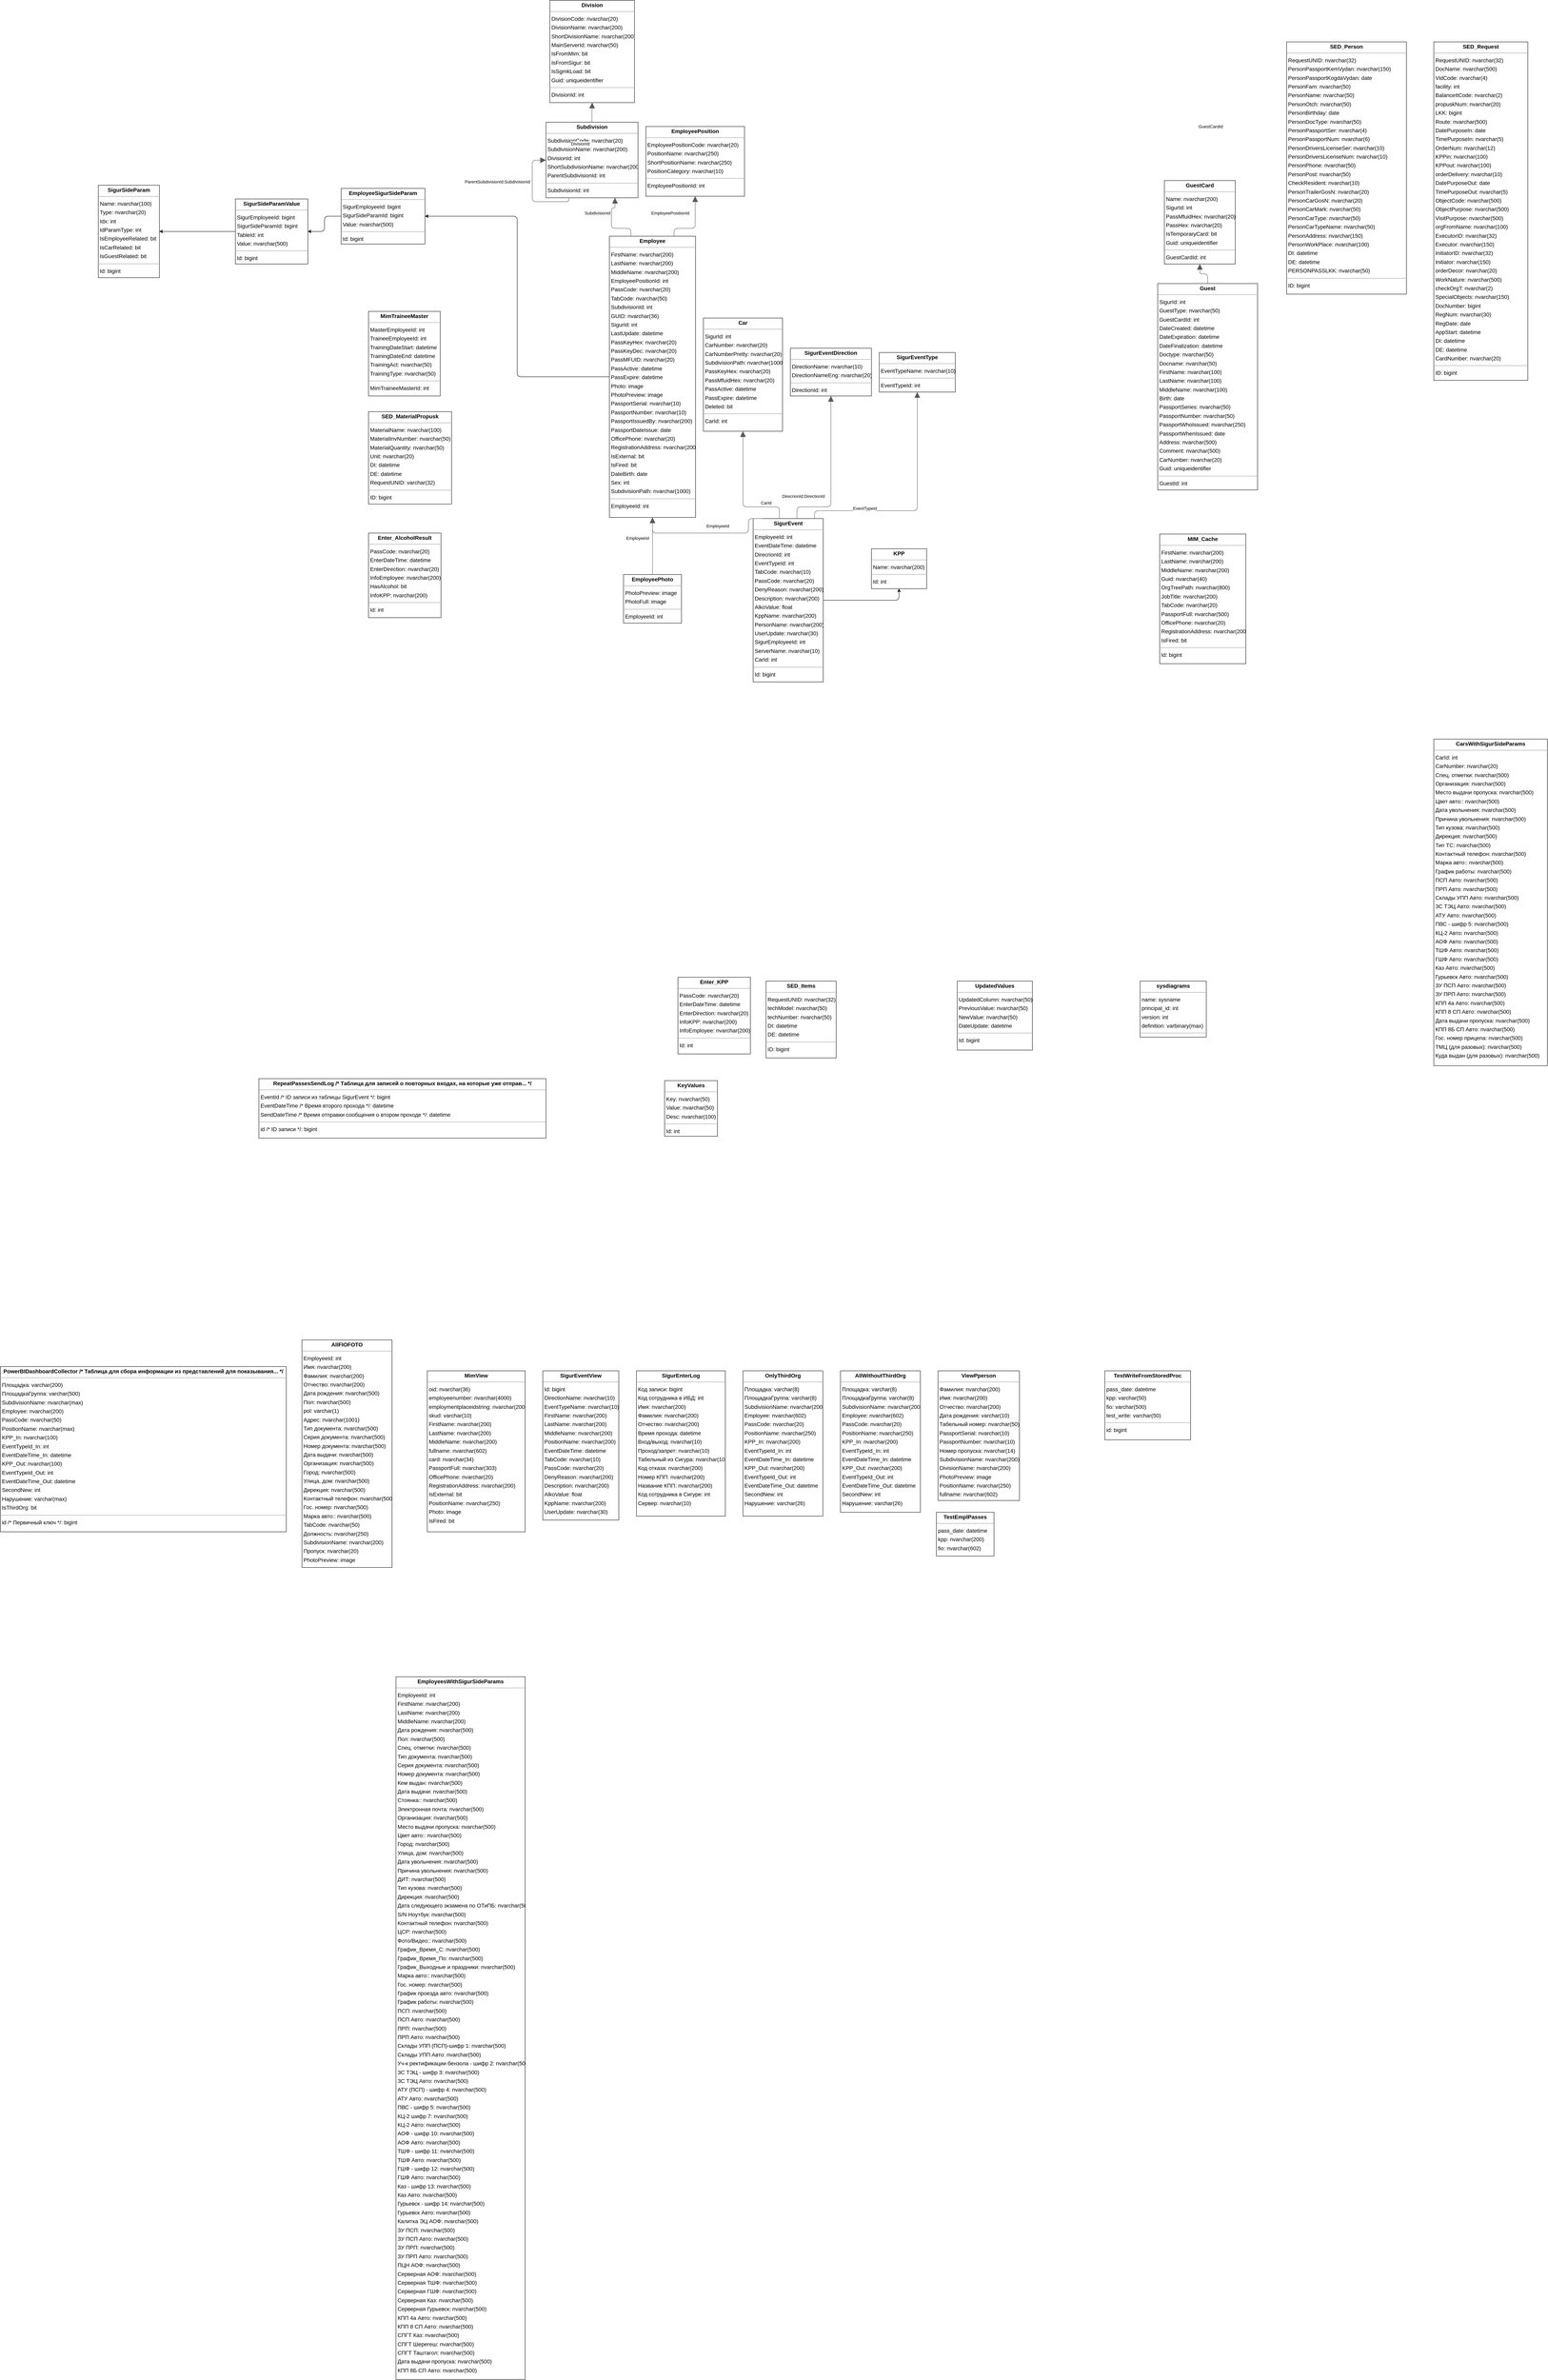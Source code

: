 <mxfile version="21.1.4" type="github">
  <diagram id="3V1YfAVSIty73IVgS_lY" name="Страница 1">
    <mxGraphModel dx="3180" dy="2306" grid="1" gridSize="10" guides="1" tooltips="1" connect="1" arrows="1" fold="1" page="0" pageScale="1" pageWidth="827" pageHeight="1169" background="none" math="0" shadow="0">
      <root>
        <mxCell id="0" />
        <mxCell id="1" parent="0" />
        <mxCell id="node16" value="&lt;p style=&quot;margin:0px;margin-top:4px;text-align:center;&quot;&gt;&lt;b&gt;AllFIOFOTO&lt;/b&gt;&lt;/p&gt;&lt;hr size=&quot;1&quot;/&gt;&lt;p style=&quot;margin:0 0 0 4px;line-height:1.6;&quot;&gt; EmployeeId: int&lt;br/&gt; Имя: nvarchar(200)&lt;br/&gt; Фамилия: nvarchar(200)&lt;br/&gt; Отчество: nvarchar(200)&lt;br/&gt; Дата рождения: nvarchar(500)&lt;br/&gt; Пол: nvarchar(500)&lt;br/&gt; pol: varchar(1)&lt;br/&gt; Адрес: nvarchar(1001)&lt;br/&gt; Тип документа: nvarchar(500)&lt;br/&gt; Серия документа: nvarchar(500)&lt;br/&gt; Номер документа: nvarchar(500)&lt;br/&gt; Дата выдачи: nvarchar(500)&lt;br/&gt; Организация: nvarchar(500)&lt;br/&gt; Город: nvarchar(500)&lt;br/&gt; Улица, дом: nvarchar(500)&lt;br/&gt; Дирекция: nvarchar(500)&lt;br/&gt; Контактный телефон: nvarchar(500)&lt;br/&gt; Гос. номер: nvarchar(500)&lt;br/&gt; Марка авто:: nvarchar(500)&lt;br/&gt; TabCode: nvarchar(50)&lt;br/&gt; Должность: nvarchar(250)&lt;br/&gt; SubdivisionName: nvarchar(200)&lt;br/&gt; Пропуск: nvarchar(20)&lt;br/&gt; PhotoPreview: image&lt;/p&gt;" style="verticalAlign=top;align=left;overflow=fill;fontSize=14;fontFamily=Helvetica;html=1;rounded=0;shadow=0;comic=0;labelBackgroundColor=none;strokeWidth=1;" parent="1" vertex="1">
          <mxGeometry x="-360" y="2440" width="230" height="581" as="geometry" />
        </mxCell>
        <mxCell id="node32" value="&lt;p style=&quot;margin:0px;margin-top:4px;text-align:center;&quot;&gt;&lt;b&gt;AllWithoutThirdOrg&lt;/b&gt;&lt;/p&gt;&lt;hr size=&quot;1&quot;/&gt;&lt;p style=&quot;margin:0 0 0 4px;line-height:1.6;&quot;&gt; Площадка: varchar(8)&lt;br/&gt; ПлощадкаГруппа: varchar(8)&lt;br/&gt; SubdivisionName: nvarchar(200)&lt;br/&gt; Employee: nvarchar(602)&lt;br/&gt; PassCode: nvarchar(20)&lt;br/&gt; PositionName: nvarchar(250)&lt;br/&gt; KPP_In: nvarchar(200)&lt;br/&gt; EventTypeId_In: int&lt;br/&gt; EventDateTime_In: datetime&lt;br/&gt; KPP_Out: nvarchar(200)&lt;br/&gt; EventTypeId_Out: int&lt;br/&gt; EventDateTime_Out: datetime&lt;br/&gt; SecondNew: int&lt;br/&gt; Нарушение: varchar(26)&lt;/p&gt;" style="verticalAlign=top;align=left;overflow=fill;fontSize=14;fontFamily=Helvetica;html=1;rounded=0;shadow=0;comic=0;labelBackgroundColor=none;strokeWidth=1;" parent="1" vertex="1">
          <mxGeometry x="1015" y="2519" width="204" height="361" as="geometry" />
        </mxCell>
        <mxCell id="node19" value="&lt;p style=&quot;margin:0px;margin-top:4px;text-align:center;&quot;&gt;&lt;b&gt;Car&lt;/b&gt;&lt;/p&gt;&lt;hr size=&quot;1&quot;/&gt;&lt;p style=&quot;margin:0 0 0 4px;line-height:1.6;&quot;&gt; SigurId: int&lt;br/&gt; CarNumber: nvarchar(20)&lt;br/&gt; CarNumberPretty: nvarchar(20)&lt;br/&gt; SubdivisionPath: nvarchar(1000)&lt;br/&gt; PassKeyHex: nvarchar(20)&lt;br/&gt; PassMfuidHex: nvarchar(20)&lt;br/&gt; PassActive: datetime&lt;br/&gt; PassExpire: datetime&lt;br/&gt; Deleted: bit&lt;/p&gt;&lt;hr size=&quot;1&quot;/&gt;&lt;p style=&quot;margin:0 0 0 4px;line-height:1.6;&quot;&gt; CarId: int&lt;/p&gt;" style="verticalAlign=top;align=left;overflow=fill;fontSize=14;fontFamily=Helvetica;html=1;rounded=0;shadow=0;comic=0;labelBackgroundColor=none;strokeWidth=1;" parent="1" vertex="1">
          <mxGeometry x="665" y="-169" width="202" height="289" as="geometry" />
        </mxCell>
        <mxCell id="node15" value="&lt;p style=&quot;margin:0px;margin-top:4px;text-align:center;&quot;&gt;&lt;b&gt;CarsWithSigurSideParams&lt;/b&gt;&lt;/p&gt;&lt;hr size=&quot;1&quot;/&gt;&lt;p style=&quot;margin:0 0 0 4px;line-height:1.6;&quot;&gt; CarId: int&lt;br/&gt; CarNumber: nvarchar(20)&lt;br/&gt; Спец. отметки: nvarchar(500)&lt;br/&gt; Организация: nvarchar(500)&lt;br/&gt; Место выдачи пропуска: nvarchar(500)&lt;br/&gt; Цвет авто:: nvarchar(500)&lt;br/&gt; Дата увольнения: nvarchar(500)&lt;br/&gt; Причина увольнения: nvarchar(500)&lt;br/&gt; Тип кузова: nvarchar(500)&lt;br/&gt; Дирекция: nvarchar(500)&lt;br/&gt; Тип ТС: nvarchar(500)&lt;br/&gt; Контактный телефон: nvarchar(500)&lt;br/&gt; Марка авто:: nvarchar(500)&lt;br/&gt; График работы: nvarchar(500)&lt;br/&gt; ПСП Авто: nvarchar(500)&lt;br/&gt; ПРП Авто: nvarchar(500)&lt;br/&gt; Склады УПП Авто: nvarchar(500)&lt;br/&gt; ЗС ТЭЦ Авто: nvarchar(500)&lt;br/&gt; АТУ Авто: nvarchar(500)&lt;br/&gt; ПВС - шифр 5: nvarchar(500)&lt;br/&gt; КЦ-2 Авто: nvarchar(500)&lt;br/&gt; АОФ Авто: nvarchar(500)&lt;br/&gt; ТШФ Авто: nvarchar(500)&lt;br/&gt; ГШФ Авто: nvarchar(500)&lt;br/&gt; Каз Авто: nvarchar(500)&lt;br/&gt; Гурьевск Авто: nvarchar(500)&lt;br/&gt; ЗУ ПСП Авто: nvarchar(500)&lt;br/&gt; ЗУ ПРП Авто: nvarchar(500)&lt;br/&gt; КПП 4а Авто: nvarchar(500)&lt;br/&gt; КПП 8 СП Авто: nvarchar(500)&lt;br/&gt; Дата выдачи пропуска: nvarchar(500)&lt;br/&gt; КПП 8Б СП Авто: nvarchar(500)&lt;br/&gt; Гос. номер прицепа: nvarchar(500)&lt;br/&gt; ТМЦ (для разовых): nvarchar(500)&lt;br/&gt; Куда выдан (для разовых): nvarchar(500)&lt;/p&gt;" style="verticalAlign=top;align=left;overflow=fill;fontSize=14;fontFamily=Helvetica;html=1;rounded=0;shadow=0;comic=0;labelBackgroundColor=none;strokeWidth=1;" parent="1" vertex="1">
          <mxGeometry x="2530" y="906" width="290" height="834" as="geometry" />
        </mxCell>
        <mxCell id="node13" value="&lt;p style=&quot;margin:0px;margin-top:4px;text-align:center;&quot;&gt;&lt;b&gt;Division&lt;/b&gt;&lt;/p&gt;&lt;hr size=&quot;1&quot;/&gt;&lt;p style=&quot;margin:0 0 0 4px;line-height:1.6;&quot;&gt; DivisionCode: nvarchar(20)&lt;br/&gt; DivisionName: nvarchar(200)&lt;br/&gt; ShortDivisionName: nvarchar(200)&lt;br/&gt; MainServerId: nvarchar(50)&lt;br/&gt; IsFromMim: bit&lt;br/&gt; IsFromSigur: bit&lt;br/&gt; IsSgmkLoad: bit&lt;br/&gt; Guid: uniqueidentifier&lt;/p&gt;&lt;hr size=&quot;1&quot;/&gt;&lt;p style=&quot;margin:0 0 0 4px;line-height:1.6;&quot;&gt; DivisionId: int&lt;/p&gt;" style="verticalAlign=top;align=left;overflow=fill;fontSize=14;fontFamily=Helvetica;html=1;rounded=0;shadow=0;comic=0;labelBackgroundColor=none;strokeWidth=1;" parent="1" vertex="1">
          <mxGeometry x="273" y="-980" width="216" height="261" as="geometry" />
        </mxCell>
        <mxCell id="cWEJfIrk-wbByWxWi2YJ-11" style="edgeStyle=orthogonalEdgeStyle;rounded=1;orthogonalLoop=1;jettySize=auto;html=1;exitX=0;exitY=0.5;exitDx=0;exitDy=0;entryX=1;entryY=0.5;entryDx=0;entryDy=0;" edge="1" parent="1" source="node37" target="node12">
          <mxGeometry relative="1" as="geometry" />
        </mxCell>
        <mxCell id="node37" value="&lt;p style=&quot;margin:0px;margin-top:4px;text-align:center;&quot;&gt;&lt;b&gt;Employee&lt;/b&gt;&lt;/p&gt;&lt;hr size=&quot;1&quot;/&gt;&lt;p style=&quot;margin:0 0 0 4px;line-height:1.6;&quot;&gt; FirstName: nvarchar(200)&lt;br/&gt; LastName: nvarchar(200)&lt;br/&gt; MiddleName: nvarchar(200)&lt;br/&gt; EmployeePositionId: int&lt;br/&gt; PassCode: nvarchar(20)&lt;br/&gt; TabCode: nvarchar(50)&lt;br/&gt; SubdivisionId: int&lt;br/&gt; GUID: nvarchar(36)&lt;br/&gt; SigurId: int&lt;br/&gt; LastUpdate: datetime&lt;br/&gt; PassKeyHex: nvarchar(20)&lt;br/&gt; PassKeyDec: nvarchar(20)&lt;br/&gt; PassMFUID: nvarchar(20)&lt;br/&gt; PassActive: datetime&lt;br/&gt; PassExpire: datetime&lt;br/&gt; Photo: image&lt;br/&gt; PhotoPreview: image&lt;br/&gt; PassportSerial: nvarchar(10)&lt;br/&gt; PassportNumber: nvarchar(10)&lt;br/&gt; PassportIssuedBy: nvarchar(200)&lt;br/&gt; PassportDateIssue: date&lt;br/&gt; OfficePhone: nvarchar(20)&lt;br/&gt; RegistrationAddress: nvarchar(200)&lt;br/&gt; IsExternal: bit&lt;br/&gt; IsFired: bit&lt;br/&gt; DateBirth: date&lt;br/&gt; Sex: int&lt;br/&gt; SubdivisionPath: nvarchar(1000)&lt;/p&gt;&lt;hr size=&quot;1&quot;/&gt;&lt;p style=&quot;margin:0 0 0 4px;line-height:1.6;&quot;&gt; EmployeeId: int&lt;/p&gt;" style="verticalAlign=top;align=left;overflow=fill;fontSize=14;fontFamily=Helvetica;html=1;rounded=0;shadow=0;comic=0;labelBackgroundColor=none;strokeWidth=1;" parent="1" vertex="1">
          <mxGeometry x="425" y="-378" width="220" height="718" as="geometry" />
        </mxCell>
        <mxCell id="node23" value="&lt;p style=&quot;margin:0px;margin-top:4px;text-align:center;&quot;&gt;&lt;b&gt;EmployeePhoto&lt;/b&gt;&lt;/p&gt;&lt;hr size=&quot;1&quot;/&gt;&lt;p style=&quot;margin:0 0 0 4px;line-height:1.6;&quot;&gt; PhotoPreview: image&lt;br/&gt; PhotoFull: image&lt;/p&gt;&lt;hr size=&quot;1&quot;/&gt;&lt;p style=&quot;margin:0 0 0 4px;line-height:1.6;&quot;&gt; EmployeeId: int&lt;/p&gt;" style="verticalAlign=top;align=left;overflow=fill;fontSize=14;fontFamily=Helvetica;html=1;rounded=0;shadow=0;comic=0;labelBackgroundColor=none;strokeWidth=1;" parent="1" vertex="1">
          <mxGeometry x="461" y="486" width="148" height="124" as="geometry" />
        </mxCell>
        <mxCell id="node10" value="&lt;p style=&quot;margin:0px;margin-top:4px;text-align:center;&quot;&gt;&lt;b&gt;EmployeePosition&lt;/b&gt;&lt;/p&gt;&lt;hr size=&quot;1&quot;/&gt;&lt;p style=&quot;margin:0 0 0 4px;line-height:1.6;&quot;&gt; EmployeePositionCode: nvarchar(20)&lt;br/&gt; PositionName: nvarchar(250)&lt;br/&gt; ShortPositionName: nvarchar(250)&lt;br/&gt; PositionCategory: nvarchar(10)&lt;/p&gt;&lt;hr size=&quot;1&quot;/&gt;&lt;p style=&quot;margin:0 0 0 4px;line-height:1.6;&quot;&gt; EmployeePositionId: int&lt;/p&gt;" style="verticalAlign=top;align=left;overflow=fill;fontSize=14;fontFamily=Helvetica;html=1;rounded=0;shadow=0;comic=0;labelBackgroundColor=none;strokeWidth=1;" parent="1" vertex="1">
          <mxGeometry x="518" y="-658" width="252" height="178" as="geometry" />
        </mxCell>
        <mxCell id="cWEJfIrk-wbByWxWi2YJ-12" style="edgeStyle=orthogonalEdgeStyle;rounded=1;orthogonalLoop=1;jettySize=auto;html=1;exitX=0;exitY=0.5;exitDx=0;exitDy=0;entryX=1;entryY=0.5;entryDx=0;entryDy=0;" edge="1" parent="1" source="node12" target="node33">
          <mxGeometry relative="1" as="geometry" />
        </mxCell>
        <mxCell id="node12" value="&lt;p style=&quot;margin:0px;margin-top:4px;text-align:center;&quot;&gt;&lt;b&gt;EmployeeSigurSideParam&lt;/b&gt;&lt;/p&gt;&lt;hr size=&quot;1&quot;/&gt;&lt;p style=&quot;margin:0 0 0 4px;line-height:1.6;&quot;&gt; SigurEmployeeId: bigint&lt;br/&gt; SigurSideParamId: bigint&lt;br/&gt; Value: nvarchar(500)&lt;/p&gt;&lt;hr size=&quot;1&quot;/&gt;&lt;p style=&quot;margin:0 0 0 4px;line-height:1.6;&quot;&gt; Id: bigint&lt;/p&gt;" style="verticalAlign=top;align=left;overflow=fill;fontSize=14;fontFamily=Helvetica;html=1;rounded=0;shadow=0;comic=0;labelBackgroundColor=none;strokeWidth=1;" parent="1" vertex="1">
          <mxGeometry x="-260" y="-500" width="214" height="142" as="geometry" />
        </mxCell>
        <mxCell id="node5" value="&lt;p style=&quot;margin:0px;margin-top:4px;text-align:center;&quot;&gt;&lt;b&gt;EmployeesWithSigurSideParams&lt;/b&gt;&lt;/p&gt;&lt;hr size=&quot;1&quot;/&gt;&lt;p style=&quot;margin:0 0 0 4px;line-height:1.6;&quot;&gt; EmployeeId: int&lt;br/&gt; FirstName: nvarchar(200)&lt;br/&gt; LastName: nvarchar(200)&lt;br/&gt; MiddleName: nvarchar(200)&lt;br/&gt; Дата рождения: nvarchar(500)&lt;br/&gt; Пол: nvarchar(500)&lt;br/&gt; Спец. отметки: nvarchar(500)&lt;br/&gt; Тип документа: nvarchar(500)&lt;br/&gt; Серия документа: nvarchar(500)&lt;br/&gt; Номер документа: nvarchar(500)&lt;br/&gt; Кем выдан: nvarchar(500)&lt;br/&gt; Дата выдачи: nvarchar(500)&lt;br/&gt; Стоянка:: nvarchar(500)&lt;br/&gt; Электронная почта: nvarchar(500)&lt;br/&gt; Организация: nvarchar(500)&lt;br/&gt; Место выдачи пропуска: nvarchar(500)&lt;br/&gt; Цвет авто:: nvarchar(500)&lt;br/&gt; Город: nvarchar(500)&lt;br/&gt; Улица, дом: nvarchar(500)&lt;br/&gt; Дата увольнения: nvarchar(500)&lt;br/&gt; Причина увольнения: nvarchar(500)&lt;br/&gt; ДИТ: nvarchar(500)&lt;br/&gt; Тип кузова: nvarchar(500)&lt;br/&gt; Дирекция: nvarchar(500)&lt;br/&gt; Дата следующего экзамена по ОТиПБ: nvarchar(500)&lt;br/&gt; S/N Ноутбук: nvarchar(500)&lt;br/&gt; Контактный телефон: nvarchar(500)&lt;br/&gt; ЦСР: nvarchar(500)&lt;br/&gt; Фото/Видео:: nvarchar(500)&lt;br/&gt; График_Время_С: nvarchar(500)&lt;br/&gt; График_Время_По: nvarchar(500)&lt;br/&gt; График_Выходные и праздники: nvarchar(500)&lt;br/&gt; Марка авто:: nvarchar(500)&lt;br/&gt; Гос. номер: nvarchar(500)&lt;br/&gt; График проезда авто: nvarchar(500)&lt;br/&gt; График работы: nvarchar(500)&lt;br/&gt; ПСП: nvarchar(500)&lt;br/&gt; ПСП Авто: nvarchar(500)&lt;br/&gt; ПРП: nvarchar(500)&lt;br/&gt; ПРП Авто: nvarchar(500)&lt;br/&gt; Склады УПП (ПСП)-шифр 1: nvarchar(500)&lt;br/&gt; Склады УПП Авто: nvarchar(500)&lt;br/&gt; Уч-к ректификации бензола - шифр 2: nvarchar(500)&lt;br/&gt; ЗС ТЭЦ - шифр 3: nvarchar(500)&lt;br/&gt; ЗС ТЭЦ Авто: nvarchar(500)&lt;br/&gt; АТУ (ПСП) - шифр 4: nvarchar(500)&lt;br/&gt; АТУ Авто: nvarchar(500)&lt;br/&gt; ПВС - шифр 5: nvarchar(500)&lt;br/&gt; КЦ-2 шифр 7: nvarchar(500)&lt;br/&gt; КЦ-2 Авто: nvarchar(500)&lt;br/&gt; АОФ - шифр 10: nvarchar(500)&lt;br/&gt; АОФ Авто: nvarchar(500)&lt;br/&gt; ТШФ - шифр 11: nvarchar(500)&lt;br/&gt; ТШФ Авто: nvarchar(500)&lt;br/&gt; ГШФ - шифр 12: nvarchar(500)&lt;br/&gt; ГШФ Авто: nvarchar(500)&lt;br/&gt; Каз - шифр 13: nvarchar(500)&lt;br/&gt; Каз Авто: nvarchar(500)&lt;br/&gt; Гурьевск - шифр 14: nvarchar(500)&lt;br/&gt; Гурьевск Авто: nvarchar(500)&lt;br/&gt; Калитка ЭЦ АОФ: nvarchar(500)&lt;br/&gt; ЗУ ПСП: nvarchar(500)&lt;br/&gt; ЗУ ПСП Авто: nvarchar(500)&lt;br/&gt; ЗУ ПРП: nvarchar(500)&lt;br/&gt; ЗУ ПРП Авто: nvarchar(500)&lt;br/&gt; ПЦН АОФ: nvarchar(500)&lt;br/&gt; Серверная АОФ: nvarchar(500)&lt;br/&gt; Серверная ТШФ: nvarchar(500)&lt;br/&gt; Серверная ГШФ: nvarchar(500)&lt;br/&gt; Серверная Каз: nvarchar(500)&lt;br/&gt; Серверная Гурьевск: nvarchar(500)&lt;br/&gt; КПП 4а Авто: nvarchar(500)&lt;br/&gt; КПП 8 СП Авто: nvarchar(500)&lt;br/&gt; СПГТ Каз: nvarchar(500)&lt;br/&gt; СПГТ Шерегеш: nvarchar(500)&lt;br/&gt; СПГТ Таштагол: nvarchar(500)&lt;br/&gt; Дата выдачи пропуска: nvarchar(500)&lt;br/&gt; КПП 8Б СП Авто: nvarchar(500)&lt;/p&gt;" style="verticalAlign=top;align=left;overflow=fill;fontSize=14;fontFamily=Helvetica;html=1;rounded=0;shadow=0;comic=0;labelBackgroundColor=none;strokeWidth=1;" parent="1" vertex="1">
          <mxGeometry x="-120" y="3300" width="330" height="1794" as="geometry" />
        </mxCell>
        <mxCell id="node14" value="&lt;p style=&quot;margin:0px;margin-top:4px;text-align:center;&quot;&gt;&lt;b&gt;Enter_AlcoholResult&lt;/b&gt;&lt;/p&gt;&lt;hr size=&quot;1&quot;/&gt;&lt;p style=&quot;margin:0 0 0 4px;line-height:1.6;&quot;&gt; PassCode: nvarchar(20)&lt;br/&gt; EnterDateTime: datetime&lt;br/&gt; EnterDirection: nvarchar(20)&lt;br/&gt; InfoEmployee: nvarchar(200)&lt;br/&gt; HasAlcohol: bit&lt;br/&gt; InfoKPP: nvarchar(200)&lt;/p&gt;&lt;hr size=&quot;1&quot;/&gt;&lt;p style=&quot;margin:0 0 0 4px;line-height:1.6;&quot;&gt; Id: int&lt;/p&gt;" style="verticalAlign=top;align=left;overflow=fill;fontSize=14;fontFamily=Helvetica;html=1;rounded=0;shadow=0;comic=0;labelBackgroundColor=none;strokeWidth=1;" parent="1" vertex="1">
          <mxGeometry x="-190" y="380" width="185" height="216" as="geometry" />
        </mxCell>
        <mxCell id="node0" value="&lt;p style=&quot;margin:0px;margin-top:4px;text-align:center;&quot;&gt;&lt;b&gt;Enter_KPP&lt;/b&gt;&lt;/p&gt;&lt;hr size=&quot;1&quot;/&gt;&lt;p style=&quot;margin:0 0 0 4px;line-height:1.6;&quot;&gt; PassCode: nvarchar(20)&lt;br/&gt; EnterDateTime: datetime&lt;br/&gt; EnterDirection: nvarchar(20)&lt;br/&gt; InfoKPP: nvarchar(200)&lt;br/&gt; InfoEmployee: nvarchar(200)&lt;/p&gt;&lt;hr size=&quot;1&quot;/&gt;&lt;p style=&quot;margin:0 0 0 4px;line-height:1.6;&quot;&gt; Id: int&lt;/p&gt;" style="verticalAlign=top;align=left;overflow=fill;fontSize=14;fontFamily=Helvetica;html=1;rounded=0;shadow=0;comic=0;labelBackgroundColor=none;strokeWidth=1;" parent="1" vertex="1">
          <mxGeometry x="600" y="1514" width="185" height="196" as="geometry" />
        </mxCell>
        <mxCell id="node2" value="&lt;p style=&quot;margin:0px;margin-top:4px;text-align:center;&quot;&gt;&lt;b&gt;Guest&lt;/b&gt;&lt;/p&gt;&lt;hr size=&quot;1&quot;/&gt;&lt;p style=&quot;margin:0 0 0 4px;line-height:1.6;&quot;&gt; SigurId: int&lt;br/&gt; GuestType: nvarchar(50)&lt;br/&gt; GuestCardId: int&lt;br/&gt; DateCreated: datetime&lt;br/&gt; DateExpiration: datetime&lt;br/&gt; DateFinalization: datetime&lt;br/&gt; Doctype: nvarchar(50)&lt;br/&gt; Docname: nvarchar(50)&lt;br/&gt; FirstName: nvarchar(100)&lt;br/&gt; LastName: nvarchar(100)&lt;br/&gt; MiddleName: nvarchar(100)&lt;br/&gt; Birth: date&lt;br/&gt; PassportSeries: nvarchar(50)&lt;br/&gt; PassportNumber: nvarchar(50)&lt;br/&gt; PassportWhoIssued: nvarchar(250)&lt;br/&gt; PassportWhenIssued: date&lt;br/&gt; Address: nvarchar(500)&lt;br/&gt; Comment: nvarchar(500)&lt;br/&gt; CarNumber: nvarchar(20)&lt;br/&gt; Guid: uniqueidentifier&lt;/p&gt;&lt;hr size=&quot;1&quot;/&gt;&lt;p style=&quot;margin:0 0 0 4px;line-height:1.6;&quot;&gt; GuestId: int&lt;/p&gt;" style="verticalAlign=top;align=left;overflow=fill;fontSize=14;fontFamily=Helvetica;html=1;rounded=0;shadow=0;comic=0;labelBackgroundColor=none;strokeWidth=1;" parent="1" vertex="1">
          <mxGeometry x="1825" y="-257" width="255" height="527" as="geometry" />
        </mxCell>
        <mxCell id="node11" value="&lt;p style=&quot;margin:0px;margin-top:4px;text-align:center;&quot;&gt;&lt;b&gt;GuestCard&lt;/b&gt;&lt;/p&gt;&lt;hr size=&quot;1&quot;/&gt;&lt;p style=&quot;margin:0 0 0 4px;line-height:1.6;&quot;&gt; Name: nvarchar(200)&lt;br/&gt; SigurId: int&lt;br/&gt; PassMfuidHex: nvarchar(20)&lt;br/&gt; PassHex: nvarchar(20)&lt;br/&gt; IsTemporaryCard: bit&lt;br/&gt; Guid: uniqueidentifier&lt;/p&gt;&lt;hr size=&quot;1&quot;/&gt;&lt;p style=&quot;margin:0 0 0 4px;line-height:1.6;&quot;&gt; GuestCardId: int&lt;/p&gt;" style="verticalAlign=top;align=left;overflow=fill;fontSize=14;fontFamily=Helvetica;html=1;rounded=0;shadow=0;comic=0;labelBackgroundColor=none;strokeWidth=1;" parent="1" vertex="1">
          <mxGeometry x="1842" y="-520" width="181" height="213" as="geometry" />
        </mxCell>
        <mxCell id="node25" value="&lt;p style=&quot;margin:0px;margin-top:4px;text-align:center;&quot;&gt;&lt;b&gt;KPP&lt;/b&gt;&lt;/p&gt;&lt;hr size=&quot;1&quot;/&gt;&lt;p style=&quot;margin:0 0 0 4px;line-height:1.6;&quot;&gt; Name: nvarchar(200)&lt;/p&gt;&lt;hr size=&quot;1&quot;/&gt;&lt;p style=&quot;margin:0 0 0 4px;line-height:1.6;&quot;&gt; Id: int&lt;/p&gt;" style="verticalAlign=top;align=left;overflow=fill;fontSize=14;fontFamily=Helvetica;html=1;rounded=0;shadow=0;comic=0;labelBackgroundColor=none;strokeWidth=1;" parent="1" vertex="1">
          <mxGeometry x="1094" y="420" width="141" height="102" as="geometry" />
        </mxCell>
        <mxCell id="node21" value="&lt;p style=&quot;margin:0px;margin-top:4px;text-align:center;&quot;&gt;&lt;b&gt;KeyValues&lt;/b&gt;&lt;/p&gt;&lt;hr size=&quot;1&quot;/&gt;&lt;p style=&quot;margin:0 0 0 4px;line-height:1.6;&quot;&gt; Key: nvarchar(50)&lt;br/&gt; Value: nvarchar(50)&lt;br/&gt; Desc: nvarchar(100)&lt;/p&gt;&lt;hr size=&quot;1&quot;/&gt;&lt;p style=&quot;margin:0 0 0 4px;line-height:1.6;&quot;&gt; Id: int&lt;/p&gt;" style="verticalAlign=top;align=left;overflow=fill;fontSize=14;fontFamily=Helvetica;html=1;rounded=0;shadow=0;comic=0;labelBackgroundColor=none;strokeWidth=1;" parent="1" vertex="1">
          <mxGeometry x="566" y="1778" width="135" height="142" as="geometry" />
        </mxCell>
        <mxCell id="node18" value="&lt;p style=&quot;margin:0px;margin-top:4px;text-align:center;&quot;&gt;&lt;b&gt;MIM_Cache&lt;/b&gt;&lt;/p&gt;&lt;hr size=&quot;1&quot;/&gt;&lt;p style=&quot;margin:0 0 0 4px;line-height:1.6;&quot;&gt; FirstName: nvarchar(200)&lt;br/&gt; LastName: nvarchar(200)&lt;br/&gt; MiddleName: nvarchar(200)&lt;br/&gt; Guid: nvarchar(40)&lt;br/&gt; OrgTreePath: nvarchar(800)&lt;br/&gt; JobTitle: nvarchar(200)&lt;br/&gt; TabCode: nvarchar(20)&lt;br/&gt; PassportFull: nvarchar(500)&lt;br/&gt; OfficePhone: nvarchar(20)&lt;br/&gt; RegistrationAddress: nvarchar(200)&lt;br/&gt; IsFired: bit&lt;/p&gt;&lt;hr size=&quot;1&quot;/&gt;&lt;p style=&quot;margin:0 0 0 4px;line-height:1.6;&quot;&gt; Id: bigint&lt;/p&gt;" style="verticalAlign=top;align=left;overflow=fill;fontSize=14;fontFamily=Helvetica;html=1;rounded=0;shadow=0;comic=0;labelBackgroundColor=none;strokeWidth=1;" parent="1" vertex="1">
          <mxGeometry x="1830" y="382.5" width="220" height="331" as="geometry" />
        </mxCell>
        <mxCell id="node31" value="&lt;p style=&quot;margin:0px;margin-top:4px;text-align:center;&quot;&gt;&lt;b&gt;MimTraineeMaster&lt;/b&gt;&lt;/p&gt;&lt;hr size=&quot;1&quot;/&gt;&lt;p style=&quot;margin:0 0 0 4px;line-height:1.6;&quot;&gt; MasterEmployeeId: int&lt;br/&gt; TraineeEmployeeId: int&lt;br/&gt; TrainingDateStart: datetime&lt;br/&gt; TrainingDateEnd: datetime&lt;br/&gt; TrainingAct: nvarchar(50)&lt;br/&gt; TrainingType: nvarchar(50)&lt;/p&gt;&lt;hr size=&quot;1&quot;/&gt;&lt;p style=&quot;margin:0 0 0 4px;line-height:1.6;&quot;&gt; MimTraineeMasterId: int&lt;/p&gt;" style="verticalAlign=top;align=left;overflow=fill;fontSize=14;fontFamily=Helvetica;html=1;rounded=0;shadow=0;comic=0;labelBackgroundColor=none;strokeWidth=1;" parent="1" vertex="1">
          <mxGeometry x="-190" y="-186" width="183" height="216" as="geometry" />
        </mxCell>
        <mxCell id="node36" value="&lt;p style=&quot;margin:0px;margin-top:4px;text-align:center;&quot;&gt;&lt;b&gt;MimView&lt;/b&gt;&lt;/p&gt;&lt;hr size=&quot;1&quot;/&gt;&lt;p style=&quot;margin:0 0 0 4px;line-height:1.6;&quot;&gt; oid: nvarchar(36)&lt;br/&gt; employeenumber: nvarchar(4000)&lt;br/&gt; employmentplaceidstring: nvarchar(200)&lt;br/&gt; skud: varchar(10)&lt;br/&gt; FirstName: nvarchar(200)&lt;br/&gt; LastName: nvarchar(200)&lt;br/&gt; MiddleName: nvarchar(200)&lt;br/&gt; fullname: nvarchar(602)&lt;br/&gt; card: nvarchar(34)&lt;br/&gt; PassportFull: nvarchar(303)&lt;br/&gt; OfficePhone: nvarchar(20)&lt;br/&gt; RegistrationAddress: nvarchar(200)&lt;br/&gt; IsExternal: bit&lt;br/&gt; PositionName: nvarchar(250)&lt;br/&gt; Photo: image&lt;br/&gt; IsFired: bit&lt;/p&gt;" style="verticalAlign=top;align=left;overflow=fill;fontSize=14;fontFamily=Helvetica;html=1;rounded=0;shadow=0;comic=0;labelBackgroundColor=none;strokeWidth=1;" parent="1" vertex="1">
          <mxGeometry x="-40" y="2519" width="250" height="411" as="geometry" />
        </mxCell>
        <mxCell id="node29" value="&lt;p style=&quot;margin:0px;margin-top:4px;text-align:center;&quot;&gt;&lt;b&gt;OnlyThirdOrg&lt;/b&gt;&lt;/p&gt;&lt;hr size=&quot;1&quot;/&gt;&lt;p style=&quot;margin:0 0 0 4px;line-height:1.6;&quot;&gt; Площадка: varchar(8)&lt;br/&gt; ПлощадкаГруппа: varchar(8)&lt;br/&gt; SubdivisionName: nvarchar(200)&lt;br/&gt; Employee: nvarchar(602)&lt;br/&gt; PassCode: nvarchar(20)&lt;br/&gt; PositionName: nvarchar(250)&lt;br/&gt; KPP_In: nvarchar(200)&lt;br/&gt; EventTypeId_In: int&lt;br/&gt; EventDateTime_In: datetime&lt;br/&gt; KPP_Out: nvarchar(200)&lt;br/&gt; EventTypeId_Out: int&lt;br/&gt; EventDateTime_Out: datetime&lt;br/&gt; SecondNew: int&lt;br/&gt; Нарушение: varchar(26)&lt;/p&gt;" style="verticalAlign=top;align=left;overflow=fill;fontSize=14;fontFamily=Helvetica;html=1;rounded=0;shadow=0;comic=0;labelBackgroundColor=none;strokeWidth=1;" parent="1" vertex="1">
          <mxGeometry x="766" y="2519" width="204" height="371" as="geometry" />
        </mxCell>
        <mxCell id="node6" value="&lt;p style=&quot;margin:0px;margin-top:4px;text-align:center;&quot;&gt;&lt;b&gt;PowerBIDashboardCollector  /* Таблица для сбора информации из представлений для показывания... */&lt;/b&gt;&lt;/p&gt;&lt;hr size=&quot;1&quot;/&gt;&lt;p style=&quot;margin:0 0 0 4px;line-height:1.6;&quot;&gt; Площадка: varchar(200)&lt;br/&gt; ПлощадкаГруппа: varchar(500)&lt;br/&gt; SubdivisionName: nvarchar(max)&lt;br/&gt; Employee: nvarchar(200)&lt;br/&gt; PassCode: nvarchar(50)&lt;br/&gt; PositionName: nvarchar(max)&lt;br/&gt; KPP_In: nvarchar(100)&lt;br/&gt; EventTypeId_In: int&lt;br/&gt; EventDateTime_In: datetime&lt;br/&gt; KPP_Out: nvarchar(100)&lt;br/&gt; EventTypeId_Out: int&lt;br/&gt; EventDateTime_Out: datetime&lt;br/&gt; SecondNew: int&lt;br/&gt; Нарушение: varchar(max)&lt;br/&gt; IsThirdOrg: bit&lt;/p&gt;&lt;hr size=&quot;1&quot;/&gt;&lt;p style=&quot;margin:0 0 0 4px;line-height:1.6;&quot;&gt; id  /* Первичный ключ */: bigint&lt;/p&gt;" style="verticalAlign=top;align=left;overflow=fill;fontSize=14;fontFamily=Helvetica;html=1;rounded=0;shadow=0;comic=0;labelBackgroundColor=none;strokeWidth=1;" parent="1" vertex="1">
          <mxGeometry x="-1130" y="2508" width="730" height="422" as="geometry" />
        </mxCell>
        <mxCell id="node35" value="&lt;p style=&quot;margin:0px;margin-top:4px;text-align:center;&quot;&gt;&lt;b&gt;RepeatPassesSendLog  /* Таблица для записей о повторных входах, на которые уже отправ... */&lt;/b&gt;&lt;/p&gt;&lt;hr size=&quot;1&quot;/&gt;&lt;p style=&quot;margin:0 0 0 4px;line-height:1.6;&quot;&gt; EventId  /* ID записи из таблицы SigurEvent */: bigint&lt;br/&gt; EventDateTime  /* Время второго прохода */: datetime&lt;br/&gt; SendDateTime  /* Время отправки сообщения о втором проходе */: datetime&lt;/p&gt;&lt;hr size=&quot;1&quot;/&gt;&lt;p style=&quot;margin:0 0 0 4px;line-height:1.6;&quot;&gt; id  /* ID записи */: bigint&lt;/p&gt;" style="verticalAlign=top;align=left;overflow=fill;fontSize=14;fontFamily=Helvetica;html=1;rounded=0;shadow=0;comic=0;labelBackgroundColor=none;strokeWidth=1;" parent="1" vertex="1">
          <mxGeometry x="-470" y="1773" width="733" height="152" as="geometry" />
        </mxCell>
        <mxCell id="node34" value="&lt;p style=&quot;margin:0px;margin-top:4px;text-align:center;&quot;&gt;&lt;b&gt;SED_Items&lt;/b&gt;&lt;/p&gt;&lt;hr size=&quot;1&quot;/&gt;&lt;p style=&quot;margin:0 0 0 4px;line-height:1.6;&quot;&gt; RequestUNID: nvarchar(32)&lt;br/&gt; techModel: nvarchar(50)&lt;br/&gt; techNumber: nvarchar(50)&lt;br/&gt; DI: datetime&lt;br/&gt; DE: datetime&lt;/p&gt;&lt;hr size=&quot;1&quot;/&gt;&lt;p style=&quot;margin:0 0 0 4px;line-height:1.6;&quot;&gt; ID: bigint&lt;/p&gt;" style="verticalAlign=top;align=left;overflow=fill;fontSize=14;fontFamily=Helvetica;html=1;rounded=0;shadow=0;comic=0;labelBackgroundColor=none;strokeWidth=1;" parent="1" vertex="1">
          <mxGeometry x="825" y="1524" width="179" height="196" as="geometry" />
        </mxCell>
        <mxCell id="node8" value="&lt;p style=&quot;margin:0px;margin-top:4px;text-align:center;&quot;&gt;&lt;b&gt;SED_MaterialPropusk&lt;/b&gt;&lt;/p&gt;&lt;hr size=&quot;1&quot;/&gt;&lt;p style=&quot;margin:0 0 0 4px;line-height:1.6;&quot;&gt; MaterialName: nvarchar(100)&lt;br/&gt; MaterialInvNumber: nvarchar(50)&lt;br/&gt; MaterialQuantity: nvarchar(50)&lt;br/&gt; Unit: nvarchar(20)&lt;br/&gt; DI: datetime&lt;br/&gt; DE: datetime&lt;br/&gt; RequestUNID: varchar(32)&lt;/p&gt;&lt;hr size=&quot;1&quot;/&gt;&lt;p style=&quot;margin:0 0 0 4px;line-height:1.6;&quot;&gt; ID: bigint&lt;/p&gt;" style="verticalAlign=top;align=left;overflow=fill;fontSize=14;fontFamily=Helvetica;html=1;rounded=0;shadow=0;comic=0;labelBackgroundColor=none;strokeWidth=1;" parent="1" vertex="1">
          <mxGeometry x="-190" y="70" width="212" height="236" as="geometry" />
        </mxCell>
        <mxCell id="node38" value="&lt;p style=&quot;margin:0px;margin-top:4px;text-align:center;&quot;&gt;&lt;b&gt;SED_Person&lt;/b&gt;&lt;/p&gt;&lt;hr size=&quot;1&quot;/&gt;&lt;p style=&quot;margin:0 0 0 4px;line-height:1.6;&quot;&gt; RequestUNID: nvarchar(32)&lt;br/&gt; PersonPassportKemVydan: nvarchar(150)&lt;br/&gt; PersonPassportKogdaVydan: date&lt;br/&gt; PersonFam: nvarchar(50)&lt;br/&gt; PersonName: nvarchar(50)&lt;br/&gt; PersonOtch: nvarchar(50)&lt;br/&gt; PersonBirthday: date&lt;br/&gt; PersonDocType: nvarchar(50)&lt;br/&gt; PersonPassportSer: nvarchar(4)&lt;br/&gt; PersonPassportNum: nvarchar(6)&lt;br/&gt; PersonDriversLicenseSer: nvarchar(10)&lt;br/&gt; PersonDriversLicenseNum: nvarchar(10)&lt;br/&gt; PersonPhone: nvarchar(50)&lt;br/&gt; PersonPost: nvarchar(50)&lt;br/&gt; CheckResident: nvarchar(10)&lt;br/&gt; PersonTrailerGosN: nvarchar(20)&lt;br/&gt; PersonCarGosN: nvarchar(20)&lt;br/&gt; PersonCarMark: nvarchar(50)&lt;br/&gt; PersonCarType: nvarchar(50)&lt;br/&gt; PersonCarTypeName: nvarchar(50)&lt;br/&gt; PersonAddress: nvarchar(150)&lt;br/&gt; PersonWorkPlace: nvarchar(100)&lt;br/&gt; DI: datetime&lt;br/&gt; DE: datetime&lt;br/&gt; PERSONPASSLKK: nvarchar(50)&lt;/p&gt;&lt;hr size=&quot;1&quot;/&gt;&lt;p style=&quot;margin:0 0 0 4px;line-height:1.6;&quot;&gt; ID: bigint&lt;/p&gt;" style="verticalAlign=top;align=left;overflow=fill;fontSize=14;fontFamily=Helvetica;html=1;rounded=0;shadow=0;comic=0;labelBackgroundColor=none;strokeWidth=1;" parent="1" vertex="1">
          <mxGeometry x="2154" y="-874" width="306" height="644" as="geometry" />
        </mxCell>
        <mxCell id="node7" value="&lt;p style=&quot;margin:0px;margin-top:4px;text-align:center;&quot;&gt;&lt;b&gt;SED_Request&lt;/b&gt;&lt;/p&gt;&lt;hr size=&quot;1&quot;/&gt;&lt;p style=&quot;margin:0 0 0 4px;line-height:1.6;&quot;&gt; RequestUNID: nvarchar(32)&lt;br/&gt; DocName: nvarchar(500)&lt;br/&gt; VidCode: nvarchar(4)&lt;br/&gt; facility: int&lt;br/&gt; BalanceItCode: nvarchar(2)&lt;br/&gt; propuskNum: nvarchar(20)&lt;br/&gt; LKK: bigint&lt;br/&gt; Route: nvarchar(500)&lt;br/&gt; DatePurposeIn: date&lt;br/&gt; TimePurposeIn: nvarchar(5)&lt;br/&gt; OrderNum: nvarchar(12)&lt;br/&gt; KPPin: nvarchar(100)&lt;br/&gt; KPPout: nvarchar(100)&lt;br/&gt; orderDelivery: nvarchar(10)&lt;br/&gt; DatePurposeOut: date&lt;br/&gt; TimePurposeOut: nvarchar(5)&lt;br/&gt; ObjectCode: nvarchar(500)&lt;br/&gt; ObjectPurpose: nvarchar(500)&lt;br/&gt; VisitPurpose: nvarchar(500)&lt;br/&gt; orgFromName: nvarchar(100)&lt;br/&gt; ExecutorID: nvarchar(32)&lt;br/&gt; Executor: nvarchar(150)&lt;br/&gt; InitiatorID: nvarchar(32)&lt;br/&gt; Initiator: nvarchar(150)&lt;br/&gt; orderDecor: nvarchar(20)&lt;br/&gt; WorkNature: nvarchar(500)&lt;br/&gt; checkOrgT: nvarchar(2)&lt;br/&gt; SpecialObjects: nvarchar(150)&lt;br/&gt; DocNumber: bigint&lt;br/&gt; RegNum: nvarchar(30)&lt;br/&gt; RegDate: date&lt;br/&gt; AppStart: datetime&lt;br/&gt; DI: datetime&lt;br/&gt; DE: datetime&lt;br/&gt; CardNumber: nvarchar(20)&lt;/p&gt;&lt;hr size=&quot;1&quot;/&gt;&lt;p style=&quot;margin:0 0 0 4px;line-height:1.6;&quot;&gt; ID: bigint&lt;/p&gt;" style="verticalAlign=top;align=left;overflow=fill;fontSize=14;fontFamily=Helvetica;html=1;rounded=0;shadow=0;comic=0;labelBackgroundColor=none;strokeWidth=1;" parent="1" vertex="1">
          <mxGeometry x="2530" y="-874" width="240" height="864" as="geometry" />
        </mxCell>
        <mxCell id="node28" value="&lt;p style=&quot;margin:0px;margin-top:4px;text-align:center;&quot;&gt;&lt;b&gt;SigurEnterLog&lt;/b&gt;&lt;/p&gt;&lt;hr size=&quot;1&quot;/&gt;&lt;p style=&quot;margin:0 0 0 4px;line-height:1.6;&quot;&gt; Код записи: bigint&lt;br/&gt; Код сотрудника в ИБД: int&lt;br/&gt; Имя: nvarchar(200)&lt;br/&gt; Фамилия: nvarchar(200)&lt;br/&gt; Отчество: nvarchar(200)&lt;br/&gt; Время прохода: datetime&lt;br/&gt; Вход/выход: nvarchar(10)&lt;br/&gt; Проход/запрет: nvarchar(10)&lt;br/&gt; Табельный из Сигура: nvarchar(10)&lt;br/&gt; Код отказа: nvarchar(200)&lt;br/&gt; Номер КПП: nvarchar(200)&lt;br/&gt; Название КПП: nvarchar(200)&lt;br/&gt; Код сотрудника в Сигуре: int&lt;br/&gt; Сервер: nvarchar(10)&lt;/p&gt;" style="verticalAlign=top;align=left;overflow=fill;fontSize=14;fontFamily=Helvetica;html=1;rounded=0;shadow=0;comic=0;labelBackgroundColor=none;strokeWidth=1;" parent="1" vertex="1">
          <mxGeometry x="494" y="2519" width="227" height="371" as="geometry" />
        </mxCell>
        <mxCell id="cWEJfIrk-wbByWxWi2YJ-10" style="edgeStyle=orthogonalEdgeStyle;rounded=1;orthogonalLoop=1;jettySize=auto;html=1;exitX=1;exitY=0.5;exitDx=0;exitDy=0;entryX=0.5;entryY=1;entryDx=0;entryDy=0;" edge="1" parent="1" source="node4" target="node25">
          <mxGeometry relative="1" as="geometry" />
        </mxCell>
        <mxCell id="node4" value="&lt;p style=&quot;margin:0px;margin-top:4px;text-align:center;&quot;&gt;&lt;b&gt;SigurEvent&lt;/b&gt;&lt;/p&gt;&lt;hr size=&quot;1&quot;/&gt;&lt;p style=&quot;margin:0 0 0 4px;line-height:1.6;&quot;&gt; EmployeeId: int&lt;br/&gt; EventDateTime: datetime&lt;br/&gt; DirecrionId: int&lt;br/&gt; EventTypeId: int&lt;br/&gt; TabCode: nvarchar(10)&lt;br/&gt; PassCode: nvarchar(20)&lt;br/&gt; DenyReason: nvarchar(200)&lt;br/&gt; Description: nvarchar(200)&lt;br/&gt; AlkoValue: float&lt;br/&gt; KppName: nvarchar(200)&lt;br/&gt; PersonName: nvarchar(200)&lt;br/&gt; UserUpdate: nvarchar(30)&lt;br/&gt; SigurEmployeeId: int&lt;br/&gt; ServerName: nvarchar(10)&lt;br/&gt; CarId: int&lt;/p&gt;&lt;hr size=&quot;1&quot;/&gt;&lt;p style=&quot;margin:0 0 0 4px;line-height:1.6;&quot;&gt; Id: bigint&lt;/p&gt;" style="verticalAlign=top;align=left;overflow=fill;fontSize=14;fontFamily=Helvetica;html=1;rounded=0;shadow=0;comic=0;labelBackgroundColor=none;strokeWidth=1;" parent="1" vertex="1">
          <mxGeometry x="792" y="343" width="179" height="417" as="geometry" />
        </mxCell>
        <mxCell id="node3" value="&lt;p style=&quot;margin:0px;margin-top:4px;text-align:center;&quot;&gt;&lt;b&gt;SigurEventDirection&lt;/b&gt;&lt;/p&gt;&lt;hr size=&quot;1&quot;/&gt;&lt;p style=&quot;margin:0 0 0 4px;line-height:1.6;&quot;&gt; DirectionName: nvarchar(10)&lt;br/&gt; DirectionNameEng: nvarchar(20)&lt;/p&gt;&lt;hr size=&quot;1&quot;/&gt;&lt;p style=&quot;margin:0 0 0 4px;line-height:1.6;&quot;&gt; DirectionId: int&lt;/p&gt;" style="verticalAlign=top;align=left;overflow=fill;fontSize=14;fontFamily=Helvetica;html=1;rounded=0;shadow=0;comic=0;labelBackgroundColor=none;strokeWidth=1;" parent="1" vertex="1">
          <mxGeometry x="887" y="-92" width="207" height="122" as="geometry" />
        </mxCell>
        <mxCell id="node26" value="&lt;p style=&quot;margin:0px;margin-top:4px;text-align:center;&quot;&gt;&lt;b&gt;SigurEventType&lt;/b&gt;&lt;/p&gt;&lt;hr size=&quot;1&quot;/&gt;&lt;p style=&quot;margin:0 0 0 4px;line-height:1.6;&quot;&gt; EventTypeName: nvarchar(10)&lt;/p&gt;&lt;hr size=&quot;1&quot;/&gt;&lt;p style=&quot;margin:0 0 0 4px;line-height:1.6;&quot;&gt; EventTypeId: int&lt;/p&gt;" style="verticalAlign=top;align=left;overflow=fill;fontSize=14;fontFamily=Helvetica;html=1;rounded=0;shadow=0;comic=0;labelBackgroundColor=none;strokeWidth=1;" parent="1" vertex="1">
          <mxGeometry x="1114" y="-81" width="194" height="101" as="geometry" />
        </mxCell>
        <mxCell id="node1" value="&lt;p style=&quot;margin:0px;margin-top:4px;text-align:center;&quot;&gt;&lt;b&gt;SigurEventView&lt;/b&gt;&lt;/p&gt;&lt;hr size=&quot;1&quot;/&gt;&lt;p style=&quot;margin:0 0 0 4px;line-height:1.6;&quot;&gt; Id: bigint&lt;br/&gt; DirectionName: nvarchar(10)&lt;br/&gt; EventTypeName: nvarchar(10)&lt;br/&gt; FirstName: nvarchar(200)&lt;br/&gt; LastName: nvarchar(200)&lt;br/&gt; MiddleName: nvarchar(200)&lt;br/&gt; PositionName: nvarchar(200)&lt;br/&gt; EventDateTime: datetime&lt;br/&gt; TabCode: nvarchar(10)&lt;br/&gt; PassCode: nvarchar(20)&lt;br/&gt; DenyReason: nvarchar(200)&lt;br/&gt; Description: nvarchar(200)&lt;br/&gt; AlkoValue: float&lt;br/&gt; KppName: nvarchar(200)&lt;br/&gt; UserUpdate: nvarchar(30)&lt;/p&gt;" style="verticalAlign=top;align=left;overflow=fill;fontSize=14;fontFamily=Helvetica;html=1;rounded=0;shadow=0;comic=0;labelBackgroundColor=none;strokeWidth=1;" parent="1" vertex="1">
          <mxGeometry x="255" y="2519" width="194" height="381" as="geometry" />
        </mxCell>
        <mxCell id="node24" value="&lt;p style=&quot;margin:0px;margin-top:4px;text-align:center;&quot;&gt;&lt;b&gt;SigurSideParam&lt;/b&gt;&lt;/p&gt;&lt;hr size=&quot;1&quot;/&gt;&lt;p style=&quot;margin:0 0 0 4px;line-height:1.6;&quot;&gt; Name: nvarchar(100)&lt;br/&gt; Type: nvarchar(20)&lt;br/&gt; Idx: int&lt;br/&gt; IdParamType: int&lt;br/&gt; IsEmployeeRelated: bit&lt;br/&gt; IsCarRelated: bit&lt;br/&gt; IsGuestRelated: bit&lt;/p&gt;&lt;hr size=&quot;1&quot;/&gt;&lt;p style=&quot;margin:0 0 0 4px;line-height:1.6;&quot;&gt; Id: bigint&lt;/p&gt;" style="verticalAlign=top;align=left;overflow=fill;fontSize=14;fontFamily=Helvetica;html=1;rounded=0;shadow=0;comic=0;labelBackgroundColor=none;strokeWidth=1;" parent="1" vertex="1">
          <mxGeometry x="-880" y="-508" width="156" height="236" as="geometry" />
        </mxCell>
        <mxCell id="cWEJfIrk-wbByWxWi2YJ-13" style="edgeStyle=orthogonalEdgeStyle;rounded=1;orthogonalLoop=1;jettySize=auto;html=1;exitX=0;exitY=0.5;exitDx=0;exitDy=0;entryX=1;entryY=0.5;entryDx=0;entryDy=0;" edge="1" parent="1" source="node33" target="node24">
          <mxGeometry relative="1" as="geometry" />
        </mxCell>
        <mxCell id="node33" value="&lt;p style=&quot;margin:0px;margin-top:4px;text-align:center;&quot;&gt;&lt;b&gt;SigurSideParamValue&lt;/b&gt;&lt;/p&gt;&lt;hr size=&quot;1&quot;/&gt;&lt;p style=&quot;margin:0 0 0 4px;line-height:1.6;&quot;&gt; SigurEmployeeId: bigint&lt;br/&gt; SigurSideParamId: bigint&lt;br/&gt; TableId: int&lt;br/&gt; Value: nvarchar(500)&lt;/p&gt;&lt;hr size=&quot;1&quot;/&gt;&lt;p style=&quot;margin:0 0 0 4px;line-height:1.6;&quot;&gt; Id: bigint&lt;/p&gt;" style="verticalAlign=top;align=left;overflow=fill;fontSize=14;fontFamily=Helvetica;html=1;rounded=0;shadow=0;comic=0;labelBackgroundColor=none;strokeWidth=1;" parent="1" vertex="1">
          <mxGeometry x="-530" y="-473" width="185" height="166" as="geometry" />
        </mxCell>
        <mxCell id="node22" value="&lt;p style=&quot;margin:0px;margin-top:4px;text-align:center;&quot;&gt;&lt;b&gt;Subdivision&lt;/b&gt;&lt;/p&gt;&lt;hr size=&quot;1&quot;/&gt;&lt;p style=&quot;margin:0 0 0 4px;line-height:1.6;&quot;&gt; SubdivisionCode: nvarchar(20)&lt;br/&gt; SubdivisionName: nvarchar(200)&lt;br/&gt; DivisionId: int&lt;br/&gt; ShortSubdivisionName: nvarchar(200)&lt;br/&gt; ParentSubdivisionId: int&lt;/p&gt;&lt;hr size=&quot;1&quot;/&gt;&lt;p style=&quot;margin:0 0 0 4px;line-height:1.6;&quot;&gt; SubdivisionId: int&lt;/p&gt;" style="verticalAlign=top;align=left;overflow=fill;fontSize=14;fontFamily=Helvetica;html=1;rounded=0;shadow=0;comic=0;labelBackgroundColor=none;strokeWidth=1;" parent="1" vertex="1">
          <mxGeometry x="263" y="-669" width="235" height="193" as="geometry" />
        </mxCell>
        <mxCell id="node9" value="&lt;p style=&quot;margin:0px;margin-top:4px;text-align:center;&quot;&gt;&lt;b&gt;TestEmplPasses&lt;/b&gt;&lt;/p&gt;&lt;hr size=&quot;1&quot;/&gt;&lt;p style=&quot;margin:0 0 0 4px;line-height:1.6;&quot;&gt; pass_date: datetime&lt;br/&gt; kpp: nvarchar(200)&lt;br/&gt; fio: nvarchar(602)&lt;/p&gt;" style="verticalAlign=top;align=left;overflow=fill;fontSize=14;fontFamily=Helvetica;html=1;rounded=0;shadow=0;comic=0;labelBackgroundColor=none;strokeWidth=1;" parent="1" vertex="1">
          <mxGeometry x="1260" y="2880" width="147" height="112" as="geometry" />
        </mxCell>
        <mxCell id="node30" value="&lt;p style=&quot;margin:0px;margin-top:4px;text-align:center;&quot;&gt;&lt;b&gt;TestWriteFromStoredProc&lt;/b&gt;&lt;/p&gt;&lt;hr size=&quot;1&quot;/&gt;&lt;p style=&quot;margin:0 0 0 4px;line-height:1.6;&quot;&gt; pass_date: datetime&lt;br/&gt; kpp: varchar(50)&lt;br/&gt; fio: varchar(500)&lt;br/&gt; test_write: varchar(50)&lt;/p&gt;&lt;hr size=&quot;1&quot;/&gt;&lt;p style=&quot;margin:0 0 0 4px;line-height:1.6;&quot;&gt; id: bigint&lt;/p&gt;" style="verticalAlign=top;align=left;overflow=fill;fontSize=14;fontFamily=Helvetica;html=1;rounded=0;shadow=0;comic=0;labelBackgroundColor=none;strokeWidth=1;" parent="1" vertex="1">
          <mxGeometry x="1690" y="2519" width="219" height="176" as="geometry" />
        </mxCell>
        <mxCell id="node17" value="&lt;p style=&quot;margin:0px;margin-top:4px;text-align:center;&quot;&gt;&lt;b&gt;UpdatedValues&lt;/b&gt;&lt;/p&gt;&lt;hr size=&quot;1&quot;/&gt;&lt;p style=&quot;margin:0 0 0 4px;line-height:1.6;&quot;&gt; UpdatedColumn: nvarchar(50)&lt;br/&gt; PreviousValue: nvarchar(50)&lt;br/&gt; NewValue: nvarchar(50)&lt;br/&gt; DateUpdate: datetime&lt;/p&gt;&lt;hr size=&quot;1&quot;/&gt;&lt;p style=&quot;margin:0 0 0 4px;line-height:1.6;&quot;&gt; Id: bigint&lt;/p&gt;" style="verticalAlign=top;align=left;overflow=fill;fontSize=14;fontFamily=Helvetica;html=1;rounded=0;shadow=0;comic=0;labelBackgroundColor=none;strokeWidth=1;" parent="1" vertex="1">
          <mxGeometry x="1313" y="1524" width="192" height="176" as="geometry" />
        </mxCell>
        <mxCell id="node20" value="&lt;p style=&quot;margin:0px;margin-top:4px;text-align:center;&quot;&gt;&lt;b&gt;ViewPperson&lt;/b&gt;&lt;/p&gt;&lt;hr size=&quot;1&quot;/&gt;&lt;p style=&quot;margin:0 0 0 4px;line-height:1.6;&quot;&gt; Фамилия: nvarchar(200)&lt;br/&gt; Имя: nvarchar(200)&lt;br/&gt; Отчество: nvarchar(200)&lt;br/&gt; Дата рождения: varchar(10)&lt;br/&gt; Табельный номер: nvarchar(50)&lt;br/&gt; PassportSerial: nvarchar(10)&lt;br/&gt; PassportNumber: nvarchar(10)&lt;br/&gt; Номер пропуска: nvarchar(14)&lt;br/&gt; SubdivisionName: nvarchar(200)&lt;br/&gt; DivisionName: nvarchar(200)&lt;br/&gt; PhotoPreview: image&lt;br/&gt; PositionName: nvarchar(250)&lt;br/&gt; fullname: nvarchar(602)&lt;/p&gt;" style="verticalAlign=top;align=left;overflow=fill;fontSize=14;fontFamily=Helvetica;html=1;rounded=0;shadow=0;comic=0;labelBackgroundColor=none;strokeWidth=1;" parent="1" vertex="1">
          <mxGeometry x="1264" y="2519" width="208" height="331" as="geometry" />
        </mxCell>
        <mxCell id="node27" value="&lt;p style=&quot;margin:0px;margin-top:4px;text-align:center;&quot;&gt;&lt;b&gt;sysdiagrams&lt;/b&gt;&lt;/p&gt;&lt;hr size=&quot;1&quot;/&gt;&lt;p style=&quot;margin:0 0 0 4px;line-height:1.6;&quot;&gt; name: sysname&lt;br/&gt; principal_id: int&lt;br/&gt; version: int&lt;br/&gt; definition: varbinary(max)&lt;/p&gt;&lt;hr size=&quot;1&quot;/&gt;&lt;p style=&quot;margin:0 0 0 4px;line-height:1.6;&quot;&gt; diagram_id: int&lt;/p&gt;" style="verticalAlign=top;align=left;overflow=fill;fontSize=14;fontFamily=Helvetica;html=1;rounded=0;shadow=0;comic=0;labelBackgroundColor=none;strokeWidth=1;" parent="1" vertex="1">
          <mxGeometry x="1780" y="1524" width="169" height="143" as="geometry" />
        </mxCell>
        <mxCell id="edge7" value="" style="html=1;rounded=1;edgeStyle=orthogonalEdgeStyle;dashed=0;startArrow=none;endArrow=block;endSize=12;strokeColor=#595959;exitX=0.750;exitY=0.000;exitDx=0;exitDy=0;entryX=0.500;entryY=1.000;entryDx=0;entryDy=0;" parent="1" source="node37" target="node10" edge="1">
          <mxGeometry width="50" height="50" relative="1" as="geometry">
            <Array as="points">
              <mxPoint x="590" y="-398" />
              <mxPoint x="644" y="-398" />
            </Array>
          </mxGeometry>
        </mxCell>
        <mxCell id="label44" value="EmployeePositionId" style="edgeLabel;resizable=0;html=1;align=left;verticalAlign=top;strokeColor=default;" parent="edge7" vertex="1" connectable="0">
          <mxGeometry x="530" y="-450" as="geometry" />
        </mxCell>
        <mxCell id="edge1" value="" style="html=1;rounded=1;edgeStyle=orthogonalEdgeStyle;dashed=0;startArrow=none;endArrow=block;endSize=12;strokeColor=#595959;exitX=0.250;exitY=0.000;exitDx=0;exitDy=0;entryX=0.750;entryY=1.000;entryDx=0;entryDy=0;" parent="1" source="node37" target="node22" edge="1">
          <mxGeometry width="50" height="50" relative="1" as="geometry">
            <Array as="points">
              <mxPoint x="480" y="-398" />
              <mxPoint x="430" y="-398" />
              <mxPoint x="430" y="-450" />
              <mxPoint x="439" y="-450" />
            </Array>
          </mxGeometry>
        </mxCell>
        <mxCell id="label8" value="SubdivisionId" style="edgeLabel;resizable=0;html=1;align=left;verticalAlign=top;strokeColor=default;" parent="edge1" vertex="1" connectable="0">
          <mxGeometry x="360" y="-450" as="geometry" />
        </mxCell>
        <mxCell id="edge6" value="" style="html=1;rounded=1;edgeStyle=orthogonalEdgeStyle;dashed=0;startArrow=none;endArrow=block;endSize=12;strokeColor=#595959;exitX=0.500;exitY=0.000;exitDx=0;exitDy=0;entryX=0.500;entryY=1.000;entryDx=0;entryDy=0;" parent="1" source="node23" target="node37" edge="1">
          <mxGeometry width="50" height="50" relative="1" as="geometry">
            <Array as="points" />
          </mxGeometry>
        </mxCell>
        <mxCell id="label38" value="EmployeeId" style="edgeLabel;resizable=0;html=1;align=left;verticalAlign=top;strokeColor=default;" parent="edge6" vertex="1" connectable="0">
          <mxGeometry x="466" y="380" as="geometry" />
        </mxCell>
        <mxCell id="edge2" value="" style="html=1;rounded=1;edgeStyle=orthogonalEdgeStyle;dashed=0;startArrow=none;endArrow=block;endSize=12;strokeColor=#595959;exitX=0.500;exitY=0.000;exitDx=0;exitDy=0;entryX=0.500;entryY=1.000;entryDx=0;entryDy=0;" parent="1" source="node2" target="node11" edge="1">
          <mxGeometry width="50" height="50" relative="1" as="geometry">
            <Array as="points" />
          </mxGeometry>
        </mxCell>
        <mxCell id="label14" value="GuestCardId" style="edgeLabel;resizable=0;html=1;align=left;verticalAlign=top;strokeColor=default;" parent="edge2" vertex="1" connectable="0">
          <mxGeometry x="1927" y="-671" as="geometry" />
        </mxCell>
        <mxCell id="edge4" value="" style="html=1;rounded=1;edgeStyle=orthogonalEdgeStyle;dashed=0;startArrow=none;endArrow=block;endSize=12;strokeColor=#595959;exitX=0.375;exitY=0.000;exitDx=0;exitDy=0;entryX=0.500;entryY=1.000;entryDx=0;entryDy=0;" parent="1" source="node4" target="node19" edge="1">
          <mxGeometry width="50" height="50" relative="1" as="geometry">
            <Array as="points">
              <mxPoint x="859" y="313" />
              <mxPoint x="766" y="313" />
            </Array>
          </mxGeometry>
        </mxCell>
        <mxCell id="label26" value="CarId" style="edgeLabel;resizable=0;html=1;align=left;verticalAlign=top;strokeColor=default;" parent="edge4" vertex="1" connectable="0">
          <mxGeometry x="810" y="290" as="geometry" />
        </mxCell>
        <mxCell id="edge3" value="" style="html=1;rounded=1;edgeStyle=orthogonalEdgeStyle;dashed=0;startArrow=none;endArrow=block;endSize=12;strokeColor=#595959;exitX=0.125;exitY=0.000;exitDx=0;exitDy=0;entryX=0.500;entryY=1.000;entryDx=0;entryDy=0;" parent="1" source="node4" target="node37" edge="1">
          <mxGeometry width="50" height="50" relative="1" as="geometry">
            <Array as="points">
              <mxPoint x="780" y="343" />
              <mxPoint x="780" y="380" />
              <mxPoint x="535" y="380" />
            </Array>
          </mxGeometry>
        </mxCell>
        <mxCell id="label20" value="EmployeeId" style="edgeLabel;resizable=0;html=1;align=left;verticalAlign=top;strokeColor=default;" parent="edge3" vertex="1" connectable="0">
          <mxGeometry x="640" y="360" as="geometry">
            <mxPoint x="31" y="-11" as="offset" />
          </mxGeometry>
        </mxCell>
        <mxCell id="edge0" value="" style="html=1;rounded=1;edgeStyle=orthogonalEdgeStyle;dashed=0;startArrow=none;endArrow=block;endSize=12;strokeColor=#595959;exitX=0.625;exitY=0.000;exitDx=0;exitDy=0;entryX=0.500;entryY=1.000;entryDx=0;entryDy=0;" parent="1" source="node4" target="node3" edge="1">
          <mxGeometry width="50" height="50" relative="1" as="geometry">
            <Array as="points">
              <mxPoint x="904" y="313" />
              <mxPoint x="990" y="313" />
            </Array>
          </mxGeometry>
        </mxCell>
        <mxCell id="label2" value="DirecrionId:DirectionId" style="edgeLabel;resizable=0;html=1;align=left;verticalAlign=top;strokeColor=default;" parent="edge0" vertex="1" connectable="0">
          <mxGeometry x="864" y="273" as="geometry" />
        </mxCell>
        <mxCell id="edge9" value="" style="html=1;rounded=1;edgeStyle=orthogonalEdgeStyle;dashed=0;startArrow=none;endArrow=block;endSize=12;strokeColor=#595959;exitX=0.875;exitY=0.000;exitDx=0;exitDy=0;entryX=0.500;entryY=1.001;entryDx=0;entryDy=0;" parent="1" source="node4" target="node26" edge="1">
          <mxGeometry width="50" height="50" relative="1" as="geometry">
            <Array as="points">
              <mxPoint x="949" y="323" />
              <mxPoint x="1211" y="323" />
            </Array>
          </mxGeometry>
        </mxCell>
        <mxCell id="label56" value="EventTypeId" style="edgeLabel;resizable=0;html=1;align=left;verticalAlign=top;strokeColor=default;" parent="edge9" vertex="1" connectable="0">
          <mxGeometry x="1045" y="304" as="geometry" />
        </mxCell>
        <mxCell id="edge5" value="" style="html=1;rounded=1;edgeStyle=orthogonalEdgeStyle;dashed=0;startArrow=none;endArrow=block;endSize=12;strokeColor=#595959;exitX=0.500;exitY=0.000;exitDx=0;exitDy=0;entryX=0.500;entryY=1.000;entryDx=0;entryDy=0;" parent="1" source="node22" target="node13" edge="1">
          <mxGeometry width="50" height="50" relative="1" as="geometry">
            <Array as="points" />
          </mxGeometry>
        </mxCell>
        <mxCell id="label32" value="DivisionId" style="edgeLabel;resizable=0;html=1;align=left;verticalAlign=top;strokeColor=default;" parent="edge5" vertex="1" connectable="0">
          <mxGeometry x="325" y="-627" as="geometry" />
        </mxCell>
        <mxCell id="edge8" value="" style="html=1;rounded=1;edgeStyle=orthogonalEdgeStyle;dashed=0;startArrow=none;endArrow=block;endSize=12;strokeColor=#595959;exitX=0.250;exitY=1.000;exitDx=0;exitDy=0;entryX=0.000;entryY=0.500;entryDx=0;entryDy=0;" parent="1" source="node22" target="node22" edge="1">
          <mxGeometry width="50" height="50" relative="1" as="geometry">
            <Array as="points">
              <mxPoint x="322" y="-466" />
              <mxPoint x="228" y="-466" />
              <mxPoint x="228" y="-572" />
              <mxPoint x="263" y="-572" />
            </Array>
          </mxGeometry>
        </mxCell>
        <mxCell id="label50" value="ParentSubdivisionId:SubdivisionId" style="edgeLabel;resizable=0;html=1;align=left;verticalAlign=top;strokeColor=default;" parent="edge8" vertex="1" connectable="0">
          <mxGeometry x="54" y="-530" as="geometry" />
        </mxCell>
      </root>
    </mxGraphModel>
  </diagram>
</mxfile>
